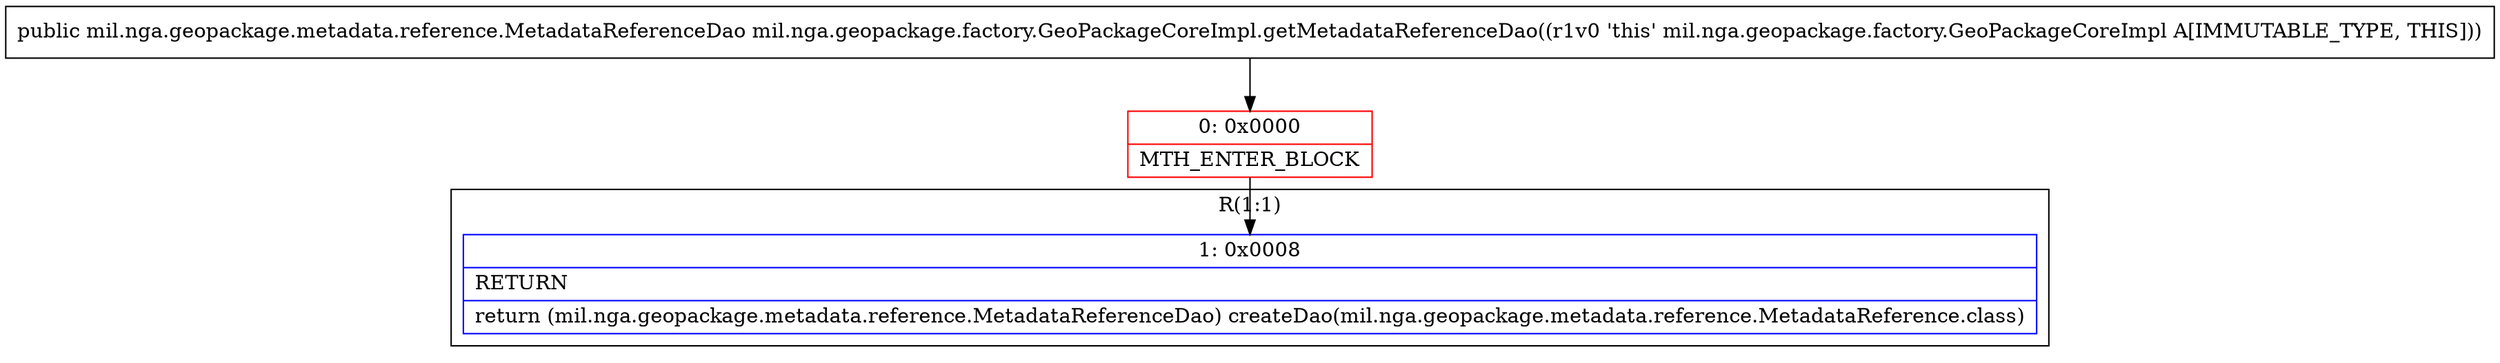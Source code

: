 digraph "CFG formil.nga.geopackage.factory.GeoPackageCoreImpl.getMetadataReferenceDao()Lmil\/nga\/geopackage\/metadata\/reference\/MetadataReferenceDao;" {
subgraph cluster_Region_1641307968 {
label = "R(1:1)";
node [shape=record,color=blue];
Node_1 [shape=record,label="{1\:\ 0x0008|RETURN\l|return (mil.nga.geopackage.metadata.reference.MetadataReferenceDao) createDao(mil.nga.geopackage.metadata.reference.MetadataReference.class)\l}"];
}
Node_0 [shape=record,color=red,label="{0\:\ 0x0000|MTH_ENTER_BLOCK\l}"];
MethodNode[shape=record,label="{public mil.nga.geopackage.metadata.reference.MetadataReferenceDao mil.nga.geopackage.factory.GeoPackageCoreImpl.getMetadataReferenceDao((r1v0 'this' mil.nga.geopackage.factory.GeoPackageCoreImpl A[IMMUTABLE_TYPE, THIS])) }"];
MethodNode -> Node_0;
Node_0 -> Node_1;
}

